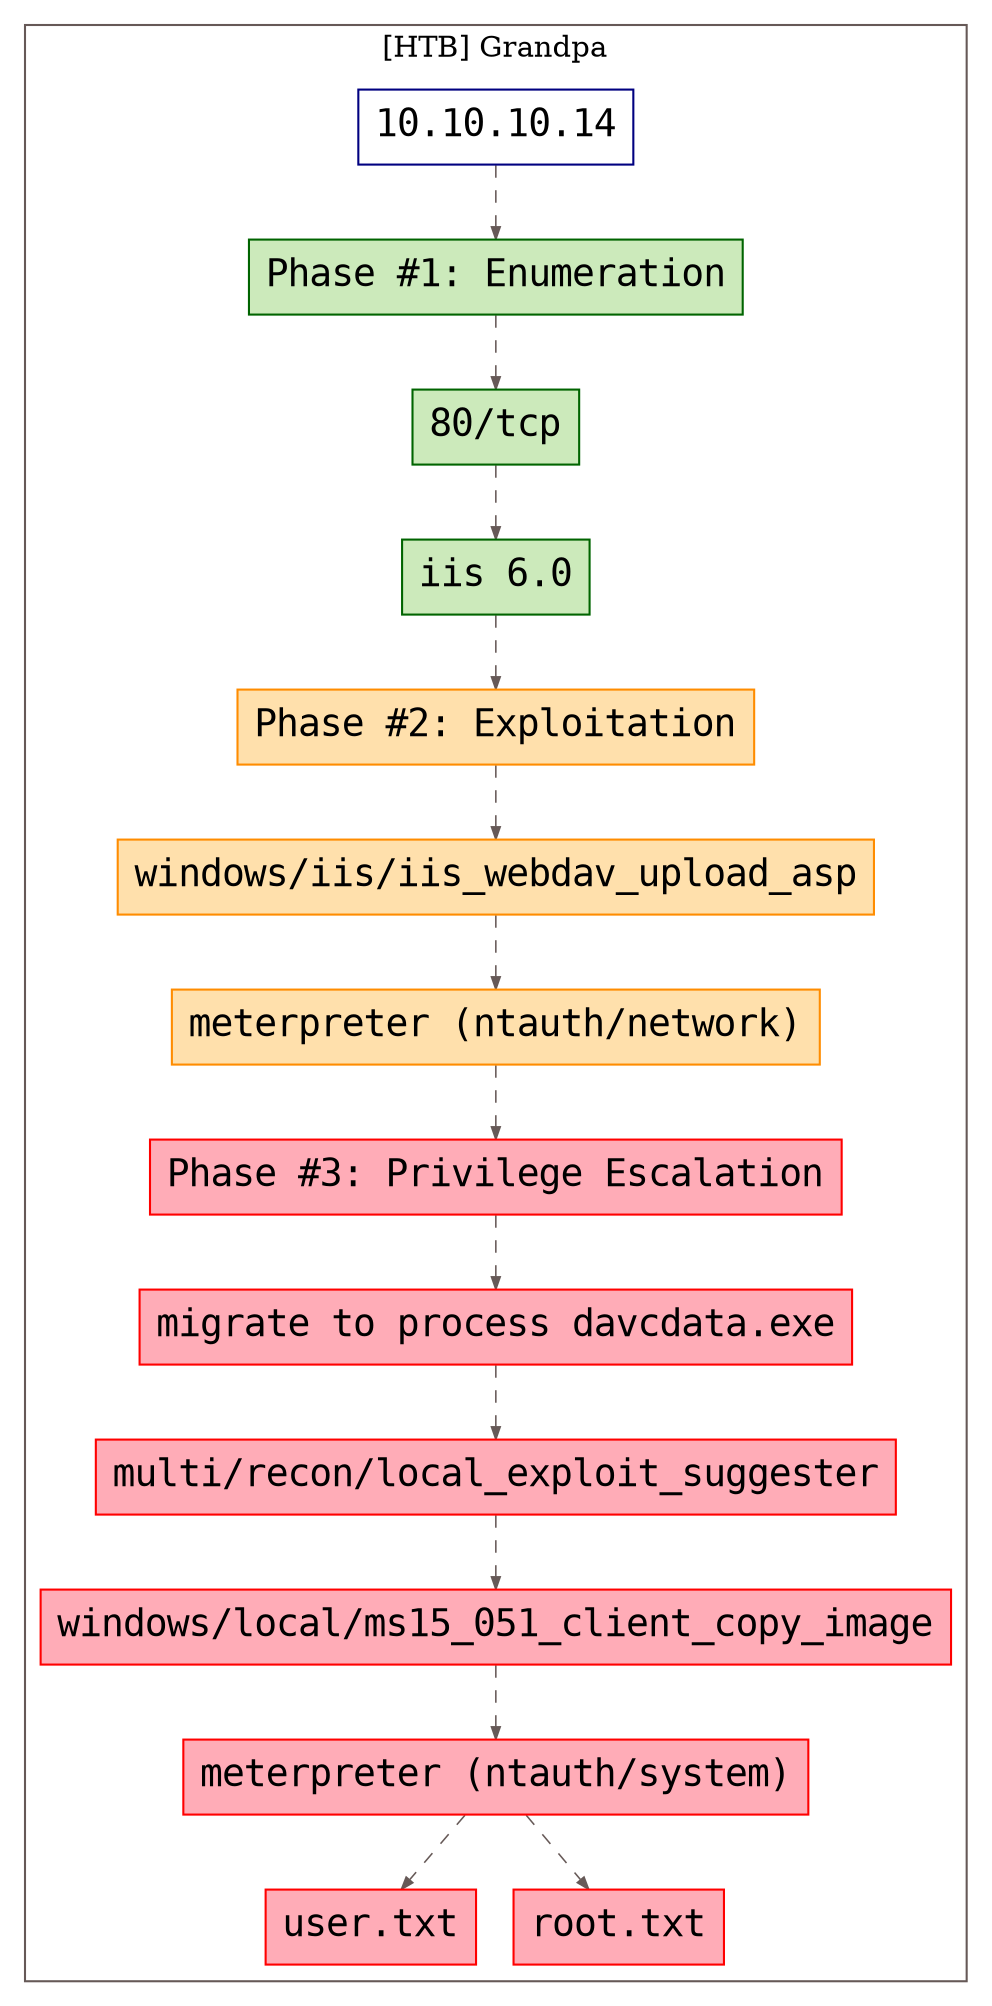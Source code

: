 digraph G {
  #rankdir=LR;
  nodesdictep=1.0; splines="line"; K=0.6; overlap=scale; fixedsize=true; resolution=72; bgcolor="#ffffff"; outputorder="edgesfirst";
  node [fontname="courier" fontsize=18 shape=box width=0.25 fillcolor="white" style="filled,solid"];
  edge [style=dashed color="#665957" penwidth=0.75 arrowsize=0.6];

  0[label="10.10.10.14" color="navyblue" fillcolor="#ffffff" tooltip="[HTB] Grandpa"];
  10[label="windows/local/ms15_051_client_copy_image" color="red" fillcolor="#ffacb7" tooltip="Phase #3:Privilege Escalation"];
  11[label="meterpreter (ntauth/system)" color="red" fillcolor="#ffacb7" tooltip="Phase #3:Privilege Escalation"];
  12[label="user.txt" color="red" fillcolor="#ffacb7" tooltip="Phase #3:Privilege Escalation"];
  13[label="root.txt" color="red" fillcolor="#ffacb7" tooltip="Phase #3:Privilege Escalation"];
  1[label="Phase #1: Enumeration" color="darkgreen" fillcolor="#cceabb" tooltip="Phase #1:Enumeration"];
  2[label="80/tcp" color="darkgreen" fillcolor="#cceabb" tooltip="Phase #1:Enumeration"];
  3[label="iis 6.0" color="darkgreen" fillcolor="#cceabb" tooltip="Phase #1:Enumeration"];
  4[label="Phase #2: Exploitation" color="darkorange" fillcolor="#ffe0ac" tooltip="Phase #2:Exploitation"];
  5[label="windows/iis/iis_webdav_upload_asp" color="darkorange" fillcolor="#ffe0ac" tooltip="Phase #2:Exploitation"];
  6[label="meterpreter (ntauth/network)" color="darkorange" fillcolor="#ffe0ac" tooltip="Phase #2:Exploitation"];
  7[label="Phase #3: Privilege Escalation" color="red" fillcolor="#ffacb7" tooltip="Phase #3:Privilege Escalation"];
  8[label="migrate to process davcdata.exe" color="red" fillcolor="#ffacb7" tooltip="Phase #3:Privilege Escalation"];
  9[label="multi/recon/local_exploit_suggester" color="red" fillcolor="#ffacb7" tooltip="Phase #3:Privilege Escalation"];

  subgraph cluster_0 {
    node [style="filled,solid"];
    label = "[HTB] Grandpa";
    color = "#665957";
    0 -> 1 [color="#665957"];
    1 -> 2 [color="#665957"];
    10 -> 11 [color="#665957"];
    11 -> 12 [color="#665957"];
    11 -> 13 [color="#665957"];
    2 -> 3 [color="#665957"];
    3 -> 4 [color="#665957"];
    4 -> 5 [color="#665957"];
    5 -> 6 [color="#665957"];
    6 -> 7 [color="#665957"];
    7 -> 8 [color="#665957"];
    8 -> 9 [color="#665957"];
    9 -> 10 [color="#665957"];
  }
}

